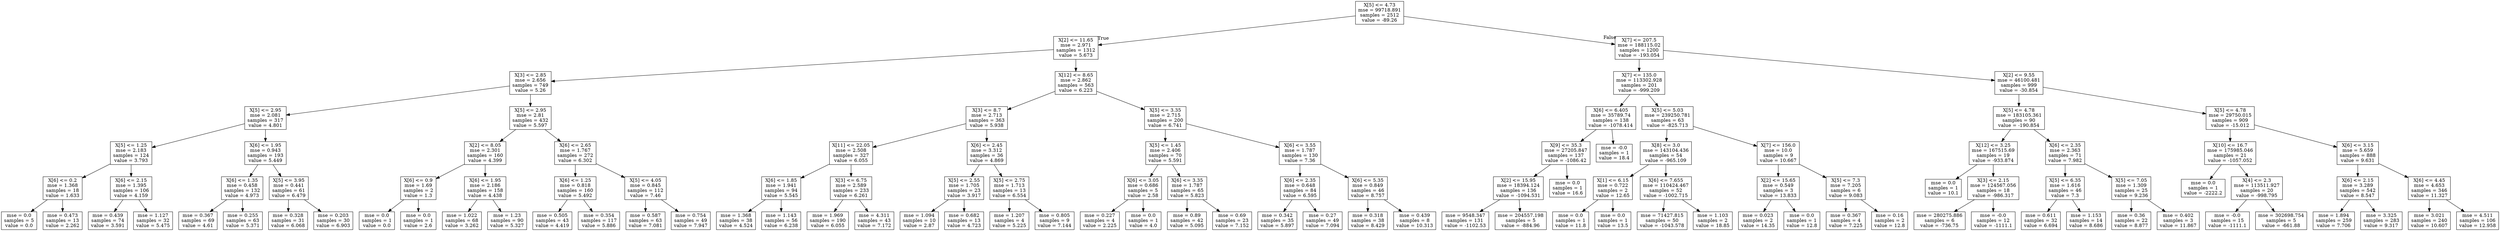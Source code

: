 digraph Tree {
node [shape=box] ;
0 [label="X[5] <= 4.73\nmse = 99718.891\nsamples = 2512\nvalue = -89.26"] ;
1 [label="X[2] <= 11.65\nmse = 2.971\nsamples = 1312\nvalue = 5.673"] ;
0 -> 1 [labeldistance=2.5, labelangle=45, headlabel="True"] ;
2 [label="X[3] <= 2.85\nmse = 2.656\nsamples = 749\nvalue = 5.26"] ;
1 -> 2 ;
3 [label="X[5] <= 2.95\nmse = 2.081\nsamples = 317\nvalue = 4.801"] ;
2 -> 3 ;
4 [label="X[5] <= 1.25\nmse = 2.183\nsamples = 124\nvalue = 3.793"] ;
3 -> 4 ;
5 [label="X[6] <= 0.2\nmse = 1.368\nsamples = 18\nvalue = 1.633"] ;
4 -> 5 ;
6 [label="mse = 0.0\nsamples = 5\nvalue = 0.0"] ;
5 -> 6 ;
7 [label="mse = 0.473\nsamples = 13\nvalue = 2.262"] ;
5 -> 7 ;
8 [label="X[6] <= 2.15\nmse = 1.395\nsamples = 106\nvalue = 4.159"] ;
4 -> 8 ;
9 [label="mse = 0.439\nsamples = 74\nvalue = 3.591"] ;
8 -> 9 ;
10 [label="mse = 1.127\nsamples = 32\nvalue = 5.475"] ;
8 -> 10 ;
11 [label="X[6] <= 1.95\nmse = 0.943\nsamples = 193\nvalue = 5.449"] ;
3 -> 11 ;
12 [label="X[6] <= 1.35\nmse = 0.458\nsamples = 132\nvalue = 4.973"] ;
11 -> 12 ;
13 [label="mse = 0.367\nsamples = 69\nvalue = 4.61"] ;
12 -> 13 ;
14 [label="mse = 0.255\nsamples = 63\nvalue = 5.371"] ;
12 -> 14 ;
15 [label="X[5] <= 3.95\nmse = 0.441\nsamples = 61\nvalue = 6.479"] ;
11 -> 15 ;
16 [label="mse = 0.328\nsamples = 31\nvalue = 6.068"] ;
15 -> 16 ;
17 [label="mse = 0.203\nsamples = 30\nvalue = 6.903"] ;
15 -> 17 ;
18 [label="X[5] <= 2.95\nmse = 2.81\nsamples = 432\nvalue = 5.597"] ;
2 -> 18 ;
19 [label="X[2] <= 8.05\nmse = 2.301\nsamples = 160\nvalue = 4.399"] ;
18 -> 19 ;
20 [label="X[6] <= 0.9\nmse = 1.69\nsamples = 2\nvalue = 1.3"] ;
19 -> 20 ;
21 [label="mse = 0.0\nsamples = 1\nvalue = 0.0"] ;
20 -> 21 ;
22 [label="mse = 0.0\nsamples = 1\nvalue = 2.6"] ;
20 -> 22 ;
23 [label="X[6] <= 1.95\nmse = 2.186\nsamples = 158\nvalue = 4.438"] ;
19 -> 23 ;
24 [label="mse = 1.022\nsamples = 68\nvalue = 3.262"] ;
23 -> 24 ;
25 [label="mse = 1.23\nsamples = 90\nvalue = 5.327"] ;
23 -> 25 ;
26 [label="X[6] <= 2.65\nmse = 1.767\nsamples = 272\nvalue = 6.302"] ;
18 -> 26 ;
27 [label="X[6] <= 1.25\nmse = 0.818\nsamples = 160\nvalue = 5.492"] ;
26 -> 27 ;
28 [label="mse = 0.505\nsamples = 43\nvalue = 4.419"] ;
27 -> 28 ;
29 [label="mse = 0.354\nsamples = 117\nvalue = 5.886"] ;
27 -> 29 ;
30 [label="X[5] <= 4.05\nmse = 0.845\nsamples = 112\nvalue = 7.46"] ;
26 -> 30 ;
31 [label="mse = 0.587\nsamples = 63\nvalue = 7.081"] ;
30 -> 31 ;
32 [label="mse = 0.754\nsamples = 49\nvalue = 7.947"] ;
30 -> 32 ;
33 [label="X[12] <= 8.65\nmse = 2.862\nsamples = 563\nvalue = 6.223"] ;
1 -> 33 ;
34 [label="X[3] <= 8.7\nmse = 2.713\nsamples = 363\nvalue = 5.938"] ;
33 -> 34 ;
35 [label="X[11] <= 22.05\nmse = 2.508\nsamples = 327\nvalue = 6.055"] ;
34 -> 35 ;
36 [label="X[6] <= 1.85\nmse = 1.941\nsamples = 94\nvalue = 5.545"] ;
35 -> 36 ;
37 [label="mse = 1.368\nsamples = 38\nvalue = 4.524"] ;
36 -> 37 ;
38 [label="mse = 1.143\nsamples = 56\nvalue = 6.238"] ;
36 -> 38 ;
39 [label="X[3] <= 6.75\nmse = 2.589\nsamples = 233\nvalue = 6.261"] ;
35 -> 39 ;
40 [label="mse = 1.969\nsamples = 190\nvalue = 6.055"] ;
39 -> 40 ;
41 [label="mse = 4.311\nsamples = 43\nvalue = 7.172"] ;
39 -> 41 ;
42 [label="X[6] <= 2.45\nmse = 3.312\nsamples = 36\nvalue = 4.869"] ;
34 -> 42 ;
43 [label="X[5] <= 2.55\nmse = 1.705\nsamples = 23\nvalue = 3.917"] ;
42 -> 43 ;
44 [label="mse = 1.094\nsamples = 10\nvalue = 2.87"] ;
43 -> 44 ;
45 [label="mse = 0.682\nsamples = 13\nvalue = 4.723"] ;
43 -> 45 ;
46 [label="X[5] <= 2.75\nmse = 1.713\nsamples = 13\nvalue = 6.554"] ;
42 -> 46 ;
47 [label="mse = 1.207\nsamples = 4\nvalue = 5.225"] ;
46 -> 47 ;
48 [label="mse = 0.805\nsamples = 9\nvalue = 7.144"] ;
46 -> 48 ;
49 [label="X[5] <= 3.35\nmse = 2.715\nsamples = 200\nvalue = 6.741"] ;
33 -> 49 ;
50 [label="X[5] <= 1.45\nmse = 2.406\nsamples = 70\nvalue = 5.591"] ;
49 -> 50 ;
51 [label="X[6] <= 3.05\nmse = 0.686\nsamples = 5\nvalue = 2.58"] ;
50 -> 51 ;
52 [label="mse = 0.227\nsamples = 4\nvalue = 2.225"] ;
51 -> 52 ;
53 [label="mse = 0.0\nsamples = 1\nvalue = 4.0"] ;
51 -> 53 ;
54 [label="X[6] <= 3.35\nmse = 1.787\nsamples = 65\nvalue = 5.823"] ;
50 -> 54 ;
55 [label="mse = 0.89\nsamples = 42\nvalue = 5.095"] ;
54 -> 55 ;
56 [label="mse = 0.69\nsamples = 23\nvalue = 7.152"] ;
54 -> 56 ;
57 [label="X[6] <= 3.55\nmse = 1.787\nsamples = 130\nvalue = 7.36"] ;
49 -> 57 ;
58 [label="X[6] <= 2.35\nmse = 0.648\nsamples = 84\nvalue = 6.595"] ;
57 -> 58 ;
59 [label="mse = 0.342\nsamples = 35\nvalue = 5.897"] ;
58 -> 59 ;
60 [label="mse = 0.27\nsamples = 49\nvalue = 7.094"] ;
58 -> 60 ;
61 [label="X[6] <= 5.35\nmse = 0.849\nsamples = 46\nvalue = 8.757"] ;
57 -> 61 ;
62 [label="mse = 0.318\nsamples = 38\nvalue = 8.429"] ;
61 -> 62 ;
63 [label="mse = 0.439\nsamples = 8\nvalue = 10.313"] ;
61 -> 63 ;
64 [label="X[7] <= 207.5\nmse = 188115.02\nsamples = 1200\nvalue = -193.054"] ;
0 -> 64 [labeldistance=2.5, labelangle=-45, headlabel="False"] ;
65 [label="X[7] <= 135.0\nmse = 113302.928\nsamples = 201\nvalue = -999.209"] ;
64 -> 65 ;
66 [label="X[6] <= 6.405\nmse = 35789.74\nsamples = 138\nvalue = -1078.414"] ;
65 -> 66 ;
67 [label="X[9] <= 35.3\nmse = 27205.847\nsamples = 137\nvalue = -1086.42"] ;
66 -> 67 ;
68 [label="X[2] <= 15.95\nmse = 18394.124\nsamples = 136\nvalue = -1094.531"] ;
67 -> 68 ;
69 [label="mse = 9548.347\nsamples = 131\nvalue = -1102.53"] ;
68 -> 69 ;
70 [label="mse = 204557.198\nsamples = 5\nvalue = -884.96"] ;
68 -> 70 ;
71 [label="mse = 0.0\nsamples = 1\nvalue = 16.6"] ;
67 -> 71 ;
72 [label="mse = -0.0\nsamples = 1\nvalue = 18.4"] ;
66 -> 72 ;
73 [label="X[5] <= 5.03\nmse = 239250.781\nsamples = 63\nvalue = -825.713"] ;
65 -> 73 ;
74 [label="X[8] <= 3.0\nmse = 143104.436\nsamples = 54\nvalue = -965.109"] ;
73 -> 74 ;
75 [label="X[1] <= 6.15\nmse = 0.722\nsamples = 2\nvalue = 12.65"] ;
74 -> 75 ;
76 [label="mse = 0.0\nsamples = 1\nvalue = 11.8"] ;
75 -> 76 ;
77 [label="mse = 0.0\nsamples = 1\nvalue = 13.5"] ;
75 -> 77 ;
78 [label="X[6] <= 7.655\nmse = 110424.467\nsamples = 52\nvalue = -1002.715"] ;
74 -> 78 ;
79 [label="mse = 71427.815\nsamples = 50\nvalue = -1043.578"] ;
78 -> 79 ;
80 [label="mse = 1.103\nsamples = 2\nvalue = 18.85"] ;
78 -> 80 ;
81 [label="X[7] <= 156.0\nmse = 10.0\nsamples = 9\nvalue = 10.667"] ;
73 -> 81 ;
82 [label="X[2] <= 15.65\nmse = 0.549\nsamples = 3\nvalue = 13.833"] ;
81 -> 82 ;
83 [label="mse = 0.023\nsamples = 2\nvalue = 14.35"] ;
82 -> 83 ;
84 [label="mse = 0.0\nsamples = 1\nvalue = 12.8"] ;
82 -> 84 ;
85 [label="X[5] <= 7.3\nmse = 7.205\nsamples = 6\nvalue = 9.083"] ;
81 -> 85 ;
86 [label="mse = 0.367\nsamples = 4\nvalue = 7.225"] ;
85 -> 86 ;
87 [label="mse = 0.16\nsamples = 2\nvalue = 12.8"] ;
85 -> 87 ;
88 [label="X[2] <= 9.55\nmse = 46100.481\nsamples = 999\nvalue = -30.854"] ;
64 -> 88 ;
89 [label="X[5] <= 4.78\nmse = 183105.361\nsamples = 90\nvalue = -190.854"] ;
88 -> 89 ;
90 [label="X[12] <= 3.25\nmse = 167515.69\nsamples = 19\nvalue = -933.874"] ;
89 -> 90 ;
91 [label="mse = 0.0\nsamples = 1\nvalue = 10.1"] ;
90 -> 91 ;
92 [label="X[3] <= 2.15\nmse = 124567.056\nsamples = 18\nvalue = -986.317"] ;
90 -> 92 ;
93 [label="mse = 280275.886\nsamples = 6\nvalue = -736.75"] ;
92 -> 93 ;
94 [label="mse = -0.0\nsamples = 12\nvalue = -1111.1"] ;
92 -> 94 ;
95 [label="X[6] <= 2.35\nmse = 2.363\nsamples = 71\nvalue = 7.982"] ;
89 -> 95 ;
96 [label="X[5] <= 6.35\nmse = 1.616\nsamples = 46\nvalue = 7.3"] ;
95 -> 96 ;
97 [label="mse = 0.611\nsamples = 32\nvalue = 6.694"] ;
96 -> 97 ;
98 [label="mse = 1.153\nsamples = 14\nvalue = 8.686"] ;
96 -> 98 ;
99 [label="X[5] <= 7.05\nmse = 1.309\nsamples = 25\nvalue = 9.236"] ;
95 -> 99 ;
100 [label="mse = 0.36\nsamples = 22\nvalue = 8.877"] ;
99 -> 100 ;
101 [label="mse = 0.402\nsamples = 3\nvalue = 11.867"] ;
99 -> 101 ;
102 [label="X[5] <= 4.78\nmse = 29750.015\nsamples = 909\nvalue = -15.012"] ;
88 -> 102 ;
103 [label="X[10] <= 16.7\nmse = 175985.046\nsamples = 21\nvalue = -1057.052"] ;
102 -> 103 ;
104 [label="mse = 0.0\nsamples = 1\nvalue = -2222.2"] ;
103 -> 104 ;
105 [label="X[4] <= 2.3\nmse = 113511.927\nsamples = 20\nvalue = -998.795"] ;
103 -> 105 ;
106 [label="mse = -0.0\nsamples = 15\nvalue = -1111.1"] ;
105 -> 106 ;
107 [label="mse = 302698.754\nsamples = 5\nvalue = -661.88"] ;
105 -> 107 ;
108 [label="X[6] <= 3.15\nmse = 5.659\nsamples = 888\nvalue = 9.631"] ;
102 -> 108 ;
109 [label="X[6] <= 2.15\nmse = 3.289\nsamples = 542\nvalue = 8.547"] ;
108 -> 109 ;
110 [label="mse = 1.894\nsamples = 259\nvalue = 7.706"] ;
109 -> 110 ;
111 [label="mse = 3.325\nsamples = 283\nvalue = 9.317"] ;
109 -> 111 ;
112 [label="X[6] <= 4.45\nmse = 4.653\nsamples = 346\nvalue = 11.327"] ;
108 -> 112 ;
113 [label="mse = 3.021\nsamples = 240\nvalue = 10.607"] ;
112 -> 113 ;
114 [label="mse = 4.511\nsamples = 106\nvalue = 12.958"] ;
112 -> 114 ;
}